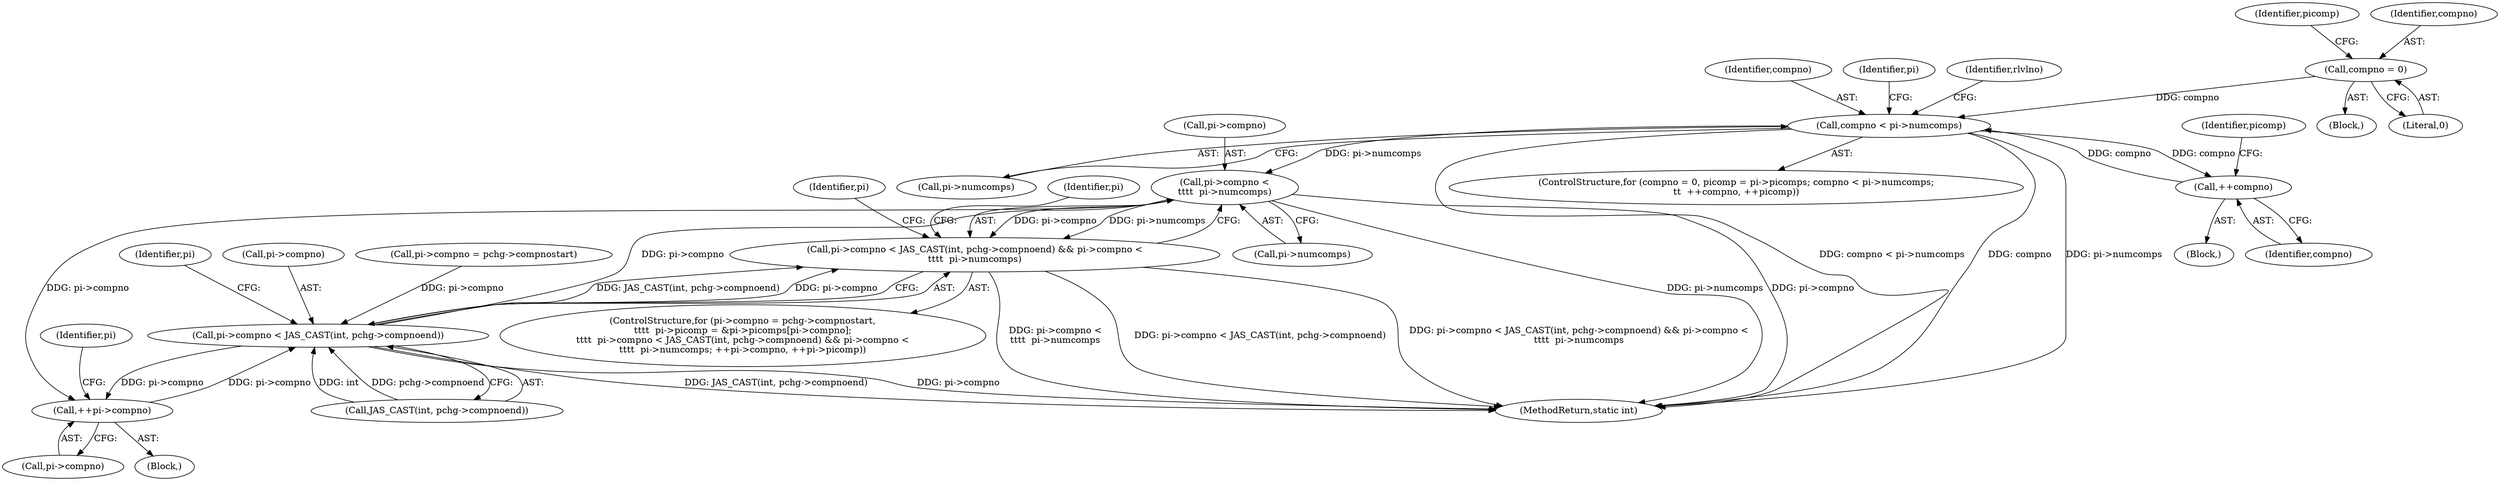 digraph "0_jasper_f25486c3d4aa472fec79150f2c41ed4333395d3d@pointer" {
"1000152" [label="(Call,compno < pi->numcomps)"];
"1000158" [label="(Call,++compno)"];
"1000152" [label="(Call,compno < pi->numcomps)"];
"1000144" [label="(Call,compno = 0)"];
"1000410" [label="(Call,pi->compno <\n\t\t\t\t  pi->numcomps)"];
"1000400" [label="(Call,pi->compno < JAS_CAST(int, pchg->compnoend) && pi->compno <\n\t\t\t\t  pi->numcomps)"];
"1000418" [label="(Call,++pi->compno)"];
"1000401" [label="(Call,pi->compno < JAS_CAST(int, pchg->compnoend))"];
"1000419" [label="(Call,pi->compno)"];
"1000365" [label="(Identifier,pi)"];
"1000153" [label="(Identifier,compno)"];
"1000146" [label="(Literal,0)"];
"1000430" [label="(Identifier,pi)"];
"1000401" [label="(Call,pi->compno < JAS_CAST(int, pchg->compnoend))"];
"1000414" [label="(Call,pi->numcomps)"];
"1000400" [label="(Call,pi->compno < JAS_CAST(int, pchg->compnoend) && pi->compno <\n\t\t\t\t  pi->numcomps)"];
"1000152" [label="(Call,compno < pi->numcomps)"];
"1000412" [label="(Identifier,pi)"];
"1000712" [label="(MethodReturn,static int)"];
"1000157" [label="(Block,)"];
"1000410" [label="(Call,pi->compno <\n\t\t\t\t  pi->numcomps)"];
"1000159" [label="(Identifier,compno)"];
"1000161" [label="(Identifier,picomp)"];
"1000424" [label="(Identifier,pi)"];
"1000402" [label="(Call,pi->compno)"];
"1000143" [label="(Block,)"];
"1000417" [label="(Block,)"];
"1000418" [label="(Call,++pi->compno)"];
"1000286" [label="(Identifier,pi)"];
"1000166" [label="(Identifier,rlvlno)"];
"1000379" [label="(ControlStructure,for (pi->compno = pchg->compnostart,\n\t\t\t\t  pi->picomp = &pi->picomps[pi->compno];\n\t\t\t\t  pi->compno < JAS_CAST(int, pchg->compnoend) && pi->compno <\n\t\t\t\t  pi->numcomps; ++pi->compno, ++pi->picomp))"];
"1000148" [label="(Identifier,picomp)"];
"1000158" [label="(Call,++compno)"];
"1000405" [label="(Call,JAS_CAST(int, pchg->compnoend))"];
"1000381" [label="(Call,pi->compno = pchg->compnostart)"];
"1000145" [label="(Identifier,compno)"];
"1000154" [label="(Call,pi->numcomps)"];
"1000142" [label="(ControlStructure,for (compno = 0, picomp = pi->picomps; compno < pi->numcomps;\n\t\t  ++compno, ++picomp))"];
"1000144" [label="(Call,compno = 0)"];
"1000411" [label="(Call,pi->compno)"];
"1000152" -> "1000142"  [label="AST: "];
"1000152" -> "1000154"  [label="CFG: "];
"1000153" -> "1000152"  [label="AST: "];
"1000154" -> "1000152"  [label="AST: "];
"1000166" -> "1000152"  [label="CFG: "];
"1000286" -> "1000152"  [label="CFG: "];
"1000152" -> "1000712"  [label="DDG: compno < pi->numcomps"];
"1000152" -> "1000712"  [label="DDG: compno"];
"1000152" -> "1000712"  [label="DDG: pi->numcomps"];
"1000158" -> "1000152"  [label="DDG: compno"];
"1000144" -> "1000152"  [label="DDG: compno"];
"1000152" -> "1000158"  [label="DDG: compno"];
"1000152" -> "1000410"  [label="DDG: pi->numcomps"];
"1000158" -> "1000157"  [label="AST: "];
"1000158" -> "1000159"  [label="CFG: "];
"1000159" -> "1000158"  [label="AST: "];
"1000161" -> "1000158"  [label="CFG: "];
"1000144" -> "1000143"  [label="AST: "];
"1000144" -> "1000146"  [label="CFG: "];
"1000145" -> "1000144"  [label="AST: "];
"1000146" -> "1000144"  [label="AST: "];
"1000148" -> "1000144"  [label="CFG: "];
"1000410" -> "1000400"  [label="AST: "];
"1000410" -> "1000414"  [label="CFG: "];
"1000411" -> "1000410"  [label="AST: "];
"1000414" -> "1000410"  [label="AST: "];
"1000400" -> "1000410"  [label="CFG: "];
"1000410" -> "1000712"  [label="DDG: pi->compno"];
"1000410" -> "1000712"  [label="DDG: pi->numcomps"];
"1000410" -> "1000400"  [label="DDG: pi->compno"];
"1000410" -> "1000400"  [label="DDG: pi->numcomps"];
"1000401" -> "1000410"  [label="DDG: pi->compno"];
"1000410" -> "1000418"  [label="DDG: pi->compno"];
"1000400" -> "1000379"  [label="AST: "];
"1000400" -> "1000401"  [label="CFG: "];
"1000401" -> "1000400"  [label="AST: "];
"1000430" -> "1000400"  [label="CFG: "];
"1000365" -> "1000400"  [label="CFG: "];
"1000400" -> "1000712"  [label="DDG: pi->compno < JAS_CAST(int, pchg->compnoend)"];
"1000400" -> "1000712"  [label="DDG: pi->compno < JAS_CAST(int, pchg->compnoend) && pi->compno <\n\t\t\t\t  pi->numcomps"];
"1000400" -> "1000712"  [label="DDG: pi->compno <\n\t\t\t\t  pi->numcomps"];
"1000401" -> "1000400"  [label="DDG: pi->compno"];
"1000401" -> "1000400"  [label="DDG: JAS_CAST(int, pchg->compnoend)"];
"1000418" -> "1000417"  [label="AST: "];
"1000418" -> "1000419"  [label="CFG: "];
"1000419" -> "1000418"  [label="AST: "];
"1000424" -> "1000418"  [label="CFG: "];
"1000418" -> "1000401"  [label="DDG: pi->compno"];
"1000401" -> "1000418"  [label="DDG: pi->compno"];
"1000401" -> "1000405"  [label="CFG: "];
"1000402" -> "1000401"  [label="AST: "];
"1000405" -> "1000401"  [label="AST: "];
"1000412" -> "1000401"  [label="CFG: "];
"1000401" -> "1000712"  [label="DDG: JAS_CAST(int, pchg->compnoend)"];
"1000401" -> "1000712"  [label="DDG: pi->compno"];
"1000381" -> "1000401"  [label="DDG: pi->compno"];
"1000405" -> "1000401"  [label="DDG: int"];
"1000405" -> "1000401"  [label="DDG: pchg->compnoend"];
}

